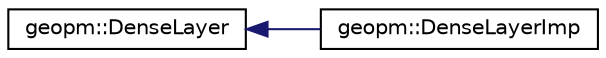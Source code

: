 digraph "Graphical Class Hierarchy"
{
 // LATEX_PDF_SIZE
  edge [fontname="Helvetica",fontsize="10",labelfontname="Helvetica",labelfontsize="10"];
  node [fontname="Helvetica",fontsize="10",shape=record];
  rankdir="LR";
  Node0 [label="geopm::DenseLayer",height=0.2,width=0.4,color="black", fillcolor="white", style="filled",URL="$classgeopm_1_1_dense_layer.html",tooltip="Class to store dense layers and perform operations on the layers' 1D and 2D Tensors,..."];
  Node0 -> Node1 [dir="back",color="midnightblue",fontsize="10",style="solid",fontname="Helvetica"];
  Node1 [label="geopm::DenseLayerImp",height=0.2,width=0.4,color="black", fillcolor="white", style="filled",URL="$classgeopm_1_1_dense_layer_imp.html",tooltip=" "];
}
